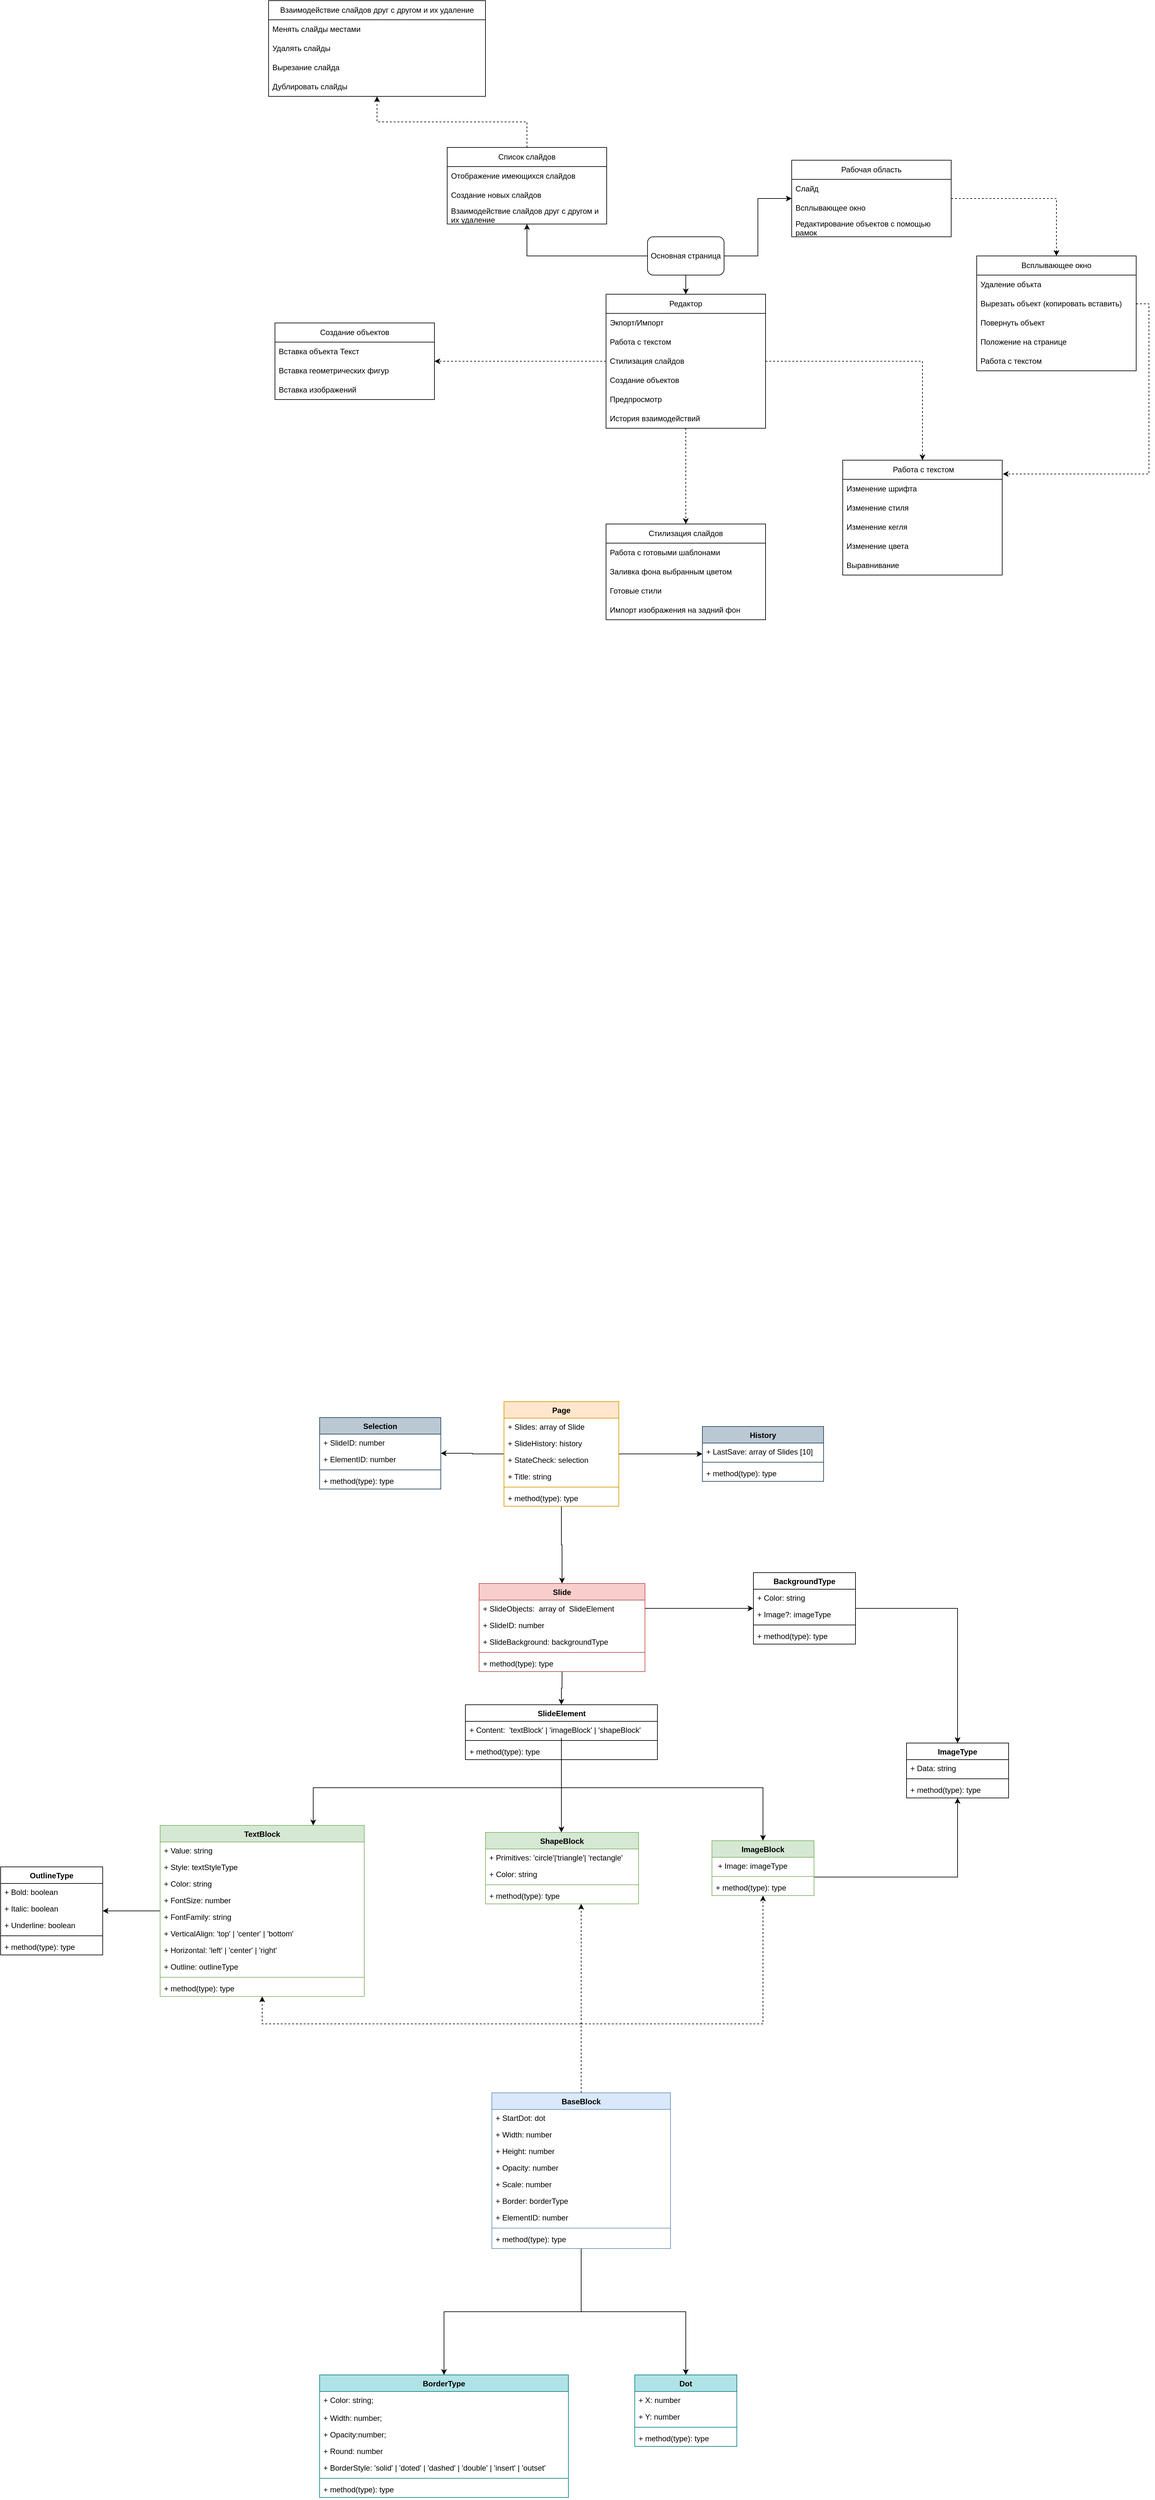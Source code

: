 <mxfile version="21.8.0" type="device">
  <diagram name="Страница — 1" id="Do_TTJjwwaPXQDiK1ryX">
    <mxGraphModel dx="2018" dy="1084" grid="1" gridSize="10" guides="1" tooltips="1" connect="1" arrows="1" fold="1" page="1" pageScale="1" pageWidth="100700" pageHeight="100700" math="0" shadow="0">
      <root>
        <mxCell id="0" />
        <mxCell id="1" parent="0" />
        <mxCell id="AZDSGtdOUqNqheQP6JP1-36" value="" style="edgeStyle=orthogonalEdgeStyle;rounded=0;orthogonalLoop=1;jettySize=auto;html=1;" parent="1" source="AZDSGtdOUqNqheQP6JP1-2" target="AZDSGtdOUqNqheQP6JP1-26" edge="1">
          <mxGeometry relative="1" as="geometry" />
        </mxCell>
        <mxCell id="AZDSGtdOUqNqheQP6JP1-38" value="" style="edgeStyle=orthogonalEdgeStyle;rounded=0;orthogonalLoop=1;jettySize=auto;html=1;" parent="1" source="AZDSGtdOUqNqheQP6JP1-2" target="AZDSGtdOUqNqheQP6JP1-32" edge="1">
          <mxGeometry relative="1" as="geometry" />
        </mxCell>
        <mxCell id="AZDSGtdOUqNqheQP6JP1-39" value="" style="edgeStyle=orthogonalEdgeStyle;rounded=0;orthogonalLoop=1;jettySize=auto;html=1;" parent="1" source="AZDSGtdOUqNqheQP6JP1-2" target="AZDSGtdOUqNqheQP6JP1-12" edge="1">
          <mxGeometry relative="1" as="geometry" />
        </mxCell>
        <mxCell id="AZDSGtdOUqNqheQP6JP1-2" value="Основная страница" style="rounded=1;whiteSpace=wrap;html=1;align=center;" parent="1" vertex="1">
          <mxGeometry x="4074" y="970" width="120" height="60" as="geometry" />
        </mxCell>
        <mxCell id="AZDSGtdOUqNqheQP6JP1-47" value="" style="edgeStyle=orthogonalEdgeStyle;rounded=0;orthogonalLoop=1;jettySize=auto;html=1;dashed=1;" parent="1" source="AZDSGtdOUqNqheQP6JP1-12" target="AZDSGtdOUqNqheQP6JP1-41" edge="1">
          <mxGeometry relative="1" as="geometry" />
        </mxCell>
        <mxCell id="AZDSGtdOUqNqheQP6JP1-54" value="" style="edgeStyle=orthogonalEdgeStyle;rounded=0;orthogonalLoop=1;jettySize=auto;html=1;dashed=1;" parent="1" source="AZDSGtdOUqNqheQP6JP1-12" target="AZDSGtdOUqNqheQP6JP1-48" edge="1">
          <mxGeometry relative="1" as="geometry" />
        </mxCell>
        <mxCell id="AZDSGtdOUqNqheQP6JP1-62" value="" style="edgeStyle=orthogonalEdgeStyle;rounded=0;orthogonalLoop=1;jettySize=auto;html=1;dashed=1;" parent="1" source="AZDSGtdOUqNqheQP6JP1-12" target="AZDSGtdOUqNqheQP6JP1-56" edge="1">
          <mxGeometry relative="1" as="geometry" />
        </mxCell>
        <mxCell id="AZDSGtdOUqNqheQP6JP1-12" value="Редактор" style="swimlane;fontStyle=0;childLayout=stackLayout;horizontal=1;startSize=30;horizontalStack=0;resizeParent=1;resizeParentMax=0;resizeLast=0;collapsible=1;marginBottom=0;whiteSpace=wrap;html=1;" parent="1" vertex="1">
          <mxGeometry x="4009" y="1060" width="250" height="210" as="geometry" />
        </mxCell>
        <mxCell id="AZDSGtdOUqNqheQP6JP1-13" value="&lt;span style=&quot;background-color: initial;&quot;&gt;Экпорт/Импорт&lt;/span&gt;" style="text;strokeColor=none;fillColor=none;align=left;verticalAlign=middle;spacingLeft=4;spacingRight=4;overflow=hidden;points=[[0,0.5],[1,0.5]];portConstraint=eastwest;rotatable=0;whiteSpace=wrap;html=1;" parent="AZDSGtdOUqNqheQP6JP1-12" vertex="1">
          <mxGeometry y="30" width="250" height="30" as="geometry" />
        </mxCell>
        <mxCell id="AZDSGtdOUqNqheQP6JP1-14" value="&lt;span style=&quot;background-color: initial;&quot;&gt;Работа с текстом&amp;nbsp;&lt;/span&gt;" style="text;strokeColor=none;fillColor=none;align=left;verticalAlign=middle;spacingLeft=4;spacingRight=4;overflow=hidden;points=[[0,0.5],[1,0.5]];portConstraint=eastwest;rotatable=0;whiteSpace=wrap;html=1;" parent="AZDSGtdOUqNqheQP6JP1-12" vertex="1">
          <mxGeometry y="60" width="250" height="30" as="geometry" />
        </mxCell>
        <mxCell id="AZDSGtdOUqNqheQP6JP1-15" value="&lt;span style=&quot;background-color: initial;&quot;&gt;Стилизация слайдов&lt;/span&gt;" style="text;strokeColor=none;fillColor=none;align=left;verticalAlign=middle;spacingLeft=4;spacingRight=4;overflow=hidden;points=[[0,0.5],[1,0.5]];portConstraint=eastwest;rotatable=0;whiteSpace=wrap;html=1;" parent="AZDSGtdOUqNqheQP6JP1-12" vertex="1">
          <mxGeometry y="90" width="250" height="30" as="geometry" />
        </mxCell>
        <mxCell id="AZDSGtdOUqNqheQP6JP1-24" value="&lt;span style=&quot;background-color: initial;&quot;&gt;Создание объектов&lt;/span&gt;" style="text;strokeColor=none;fillColor=none;align=left;verticalAlign=middle;spacingLeft=4;spacingRight=4;overflow=hidden;points=[[0,0.5],[1,0.5]];portConstraint=eastwest;rotatable=0;whiteSpace=wrap;html=1;" parent="AZDSGtdOUqNqheQP6JP1-12" vertex="1">
          <mxGeometry y="120" width="250" height="30" as="geometry" />
        </mxCell>
        <mxCell id="AZDSGtdOUqNqheQP6JP1-25" value="&lt;span style=&quot;background-color: initial;&quot;&gt;Предпросмотр&lt;/span&gt;" style="text;strokeColor=none;fillColor=none;align=left;verticalAlign=middle;spacingLeft=4;spacingRight=4;overflow=hidden;points=[[0,0.5],[1,0.5]];portConstraint=eastwest;rotatable=0;whiteSpace=wrap;html=1;" parent="AZDSGtdOUqNqheQP6JP1-12" vertex="1">
          <mxGeometry y="150" width="250" height="30" as="geometry" />
        </mxCell>
        <mxCell id="jPoZsEHEGhpzk7zv8JR7-1" value="История взаимодействий" style="text;strokeColor=none;fillColor=none;align=left;verticalAlign=middle;spacingLeft=4;spacingRight=4;overflow=hidden;points=[[0,0.5],[1,0.5]];portConstraint=eastwest;rotatable=0;whiteSpace=wrap;html=1;" parent="AZDSGtdOUqNqheQP6JP1-12" vertex="1">
          <mxGeometry y="180" width="250" height="30" as="geometry" />
        </mxCell>
        <mxCell id="AZDSGtdOUqNqheQP6JP1-79" value="" style="edgeStyle=orthogonalEdgeStyle;rounded=0;orthogonalLoop=1;jettySize=auto;html=1;dashed=1;" parent="1" source="AZDSGtdOUqNqheQP6JP1-26" target="AZDSGtdOUqNqheQP6JP1-75" edge="1">
          <mxGeometry relative="1" as="geometry" />
        </mxCell>
        <mxCell id="AZDSGtdOUqNqheQP6JP1-26" value="Рабочая область" style="swimlane;fontStyle=0;childLayout=stackLayout;horizontal=1;startSize=30;horizontalStack=0;resizeParent=1;resizeParentMax=0;resizeLast=0;collapsible=1;marginBottom=0;whiteSpace=wrap;html=1;" parent="1" vertex="1">
          <mxGeometry x="4300" y="850" width="250" height="120" as="geometry" />
        </mxCell>
        <mxCell id="AZDSGtdOUqNqheQP6JP1-27" value="&lt;span style=&quot;background-color: initial;&quot;&gt;Слайд&lt;/span&gt;" style="text;strokeColor=none;fillColor=none;align=left;verticalAlign=middle;spacingLeft=4;spacingRight=4;overflow=hidden;points=[[0,0.5],[1,0.5]];portConstraint=eastwest;rotatable=0;whiteSpace=wrap;html=1;" parent="AZDSGtdOUqNqheQP6JP1-26" vertex="1">
          <mxGeometry y="30" width="250" height="30" as="geometry" />
        </mxCell>
        <mxCell id="AZDSGtdOUqNqheQP6JP1-28" value="Всплывающее окно" style="text;strokeColor=none;fillColor=none;align=left;verticalAlign=middle;spacingLeft=4;spacingRight=4;overflow=hidden;points=[[0,0.5],[1,0.5]];portConstraint=eastwest;rotatable=0;whiteSpace=wrap;html=1;" parent="AZDSGtdOUqNqheQP6JP1-26" vertex="1">
          <mxGeometry y="60" width="250" height="30" as="geometry" />
        </mxCell>
        <mxCell id="AZDSGtdOUqNqheQP6JP1-29" value="Редактирование объектов с помощью рамок" style="text;strokeColor=none;fillColor=none;align=left;verticalAlign=middle;spacingLeft=4;spacingRight=4;overflow=hidden;points=[[0,0.5],[1,0.5]];portConstraint=eastwest;rotatable=0;whiteSpace=wrap;html=1;" parent="AZDSGtdOUqNqheQP6JP1-26" vertex="1">
          <mxGeometry y="90" width="250" height="30" as="geometry" />
        </mxCell>
        <mxCell id="AZDSGtdOUqNqheQP6JP1-73" value="" style="edgeStyle=orthogonalEdgeStyle;rounded=0;orthogonalLoop=1;jettySize=auto;html=1;dashed=1;" parent="1" source="AZDSGtdOUqNqheQP6JP1-32" target="AZDSGtdOUqNqheQP6JP1-69" edge="1">
          <mxGeometry relative="1" as="geometry" />
        </mxCell>
        <mxCell id="AZDSGtdOUqNqheQP6JP1-32" value="Список слайдов" style="swimlane;fontStyle=0;childLayout=stackLayout;horizontal=1;startSize=30;horizontalStack=0;resizeParent=1;resizeParentMax=0;resizeLast=0;collapsible=1;marginBottom=0;whiteSpace=wrap;html=1;" parent="1" vertex="1">
          <mxGeometry x="3760" y="830" width="250" height="120" as="geometry" />
        </mxCell>
        <mxCell id="AZDSGtdOUqNqheQP6JP1-33" value="Отображение имеющихся слайдов" style="text;strokeColor=none;fillColor=none;align=left;verticalAlign=middle;spacingLeft=4;spacingRight=4;overflow=hidden;points=[[0,0.5],[1,0.5]];portConstraint=eastwest;rotatable=0;whiteSpace=wrap;html=1;" parent="AZDSGtdOUqNqheQP6JP1-32" vertex="1">
          <mxGeometry y="30" width="250" height="30" as="geometry" />
        </mxCell>
        <mxCell id="AZDSGtdOUqNqheQP6JP1-34" value="Создание новых слайдов" style="text;strokeColor=none;fillColor=none;align=left;verticalAlign=middle;spacingLeft=4;spacingRight=4;overflow=hidden;points=[[0,0.5],[1,0.5]];portConstraint=eastwest;rotatable=0;whiteSpace=wrap;html=1;" parent="AZDSGtdOUqNqheQP6JP1-32" vertex="1">
          <mxGeometry y="60" width="250" height="30" as="geometry" />
        </mxCell>
        <mxCell id="AZDSGtdOUqNqheQP6JP1-35" value="Взаимодействие слайдов друг с другом и их удаление" style="text;strokeColor=none;fillColor=none;align=left;verticalAlign=middle;spacingLeft=4;spacingRight=4;overflow=hidden;points=[[0,0.5],[1,0.5]];portConstraint=eastwest;rotatable=0;whiteSpace=wrap;html=1;" parent="AZDSGtdOUqNqheQP6JP1-32" vertex="1">
          <mxGeometry y="90" width="250" height="30" as="geometry" />
        </mxCell>
        <mxCell id="AZDSGtdOUqNqheQP6JP1-41" value="&amp;nbsp;Работа с текстом" style="swimlane;fontStyle=0;childLayout=stackLayout;horizontal=1;startSize=30;horizontalStack=0;resizeParent=1;resizeParentMax=0;resizeLast=0;collapsible=1;marginBottom=0;whiteSpace=wrap;html=1;" parent="1" vertex="1">
          <mxGeometry x="4380" y="1320" width="250" height="180" as="geometry" />
        </mxCell>
        <mxCell id="AZDSGtdOUqNqheQP6JP1-42" value="&lt;span style=&quot;background-color: initial;&quot;&gt;Изменение шрифта&lt;/span&gt;" style="text;strokeColor=none;fillColor=none;align=left;verticalAlign=middle;spacingLeft=4;spacingRight=4;overflow=hidden;points=[[0,0.5],[1,0.5]];portConstraint=eastwest;rotatable=0;whiteSpace=wrap;html=1;" parent="AZDSGtdOUqNqheQP6JP1-41" vertex="1">
          <mxGeometry y="30" width="250" height="30" as="geometry" />
        </mxCell>
        <mxCell id="AZDSGtdOUqNqheQP6JP1-43" value="&lt;span style=&quot;background-color: initial;&quot;&gt;Изменение стиля&lt;/span&gt;" style="text;strokeColor=none;fillColor=none;align=left;verticalAlign=middle;spacingLeft=4;spacingRight=4;overflow=hidden;points=[[0,0.5],[1,0.5]];portConstraint=eastwest;rotatable=0;whiteSpace=wrap;html=1;" parent="AZDSGtdOUqNqheQP6JP1-41" vertex="1">
          <mxGeometry y="60" width="250" height="30" as="geometry" />
        </mxCell>
        <mxCell id="AZDSGtdOUqNqheQP6JP1-44" value="&lt;span style=&quot;background-color: initial;&quot;&gt;Изменение кегля&lt;/span&gt;" style="text;strokeColor=none;fillColor=none;align=left;verticalAlign=middle;spacingLeft=4;spacingRight=4;overflow=hidden;points=[[0,0.5],[1,0.5]];portConstraint=eastwest;rotatable=0;whiteSpace=wrap;html=1;" parent="AZDSGtdOUqNqheQP6JP1-41" vertex="1">
          <mxGeometry y="90" width="250" height="30" as="geometry" />
        </mxCell>
        <mxCell id="AZDSGtdOUqNqheQP6JP1-45" value="&lt;span style=&quot;background-color: initial;&quot;&gt;Изменение цвета&lt;br&gt;&lt;/span&gt;" style="text;strokeColor=none;fillColor=none;align=left;verticalAlign=middle;spacingLeft=4;spacingRight=4;overflow=hidden;points=[[0,0.5],[1,0.5]];portConstraint=eastwest;rotatable=0;whiteSpace=wrap;html=1;" parent="AZDSGtdOUqNqheQP6JP1-41" vertex="1">
          <mxGeometry y="120" width="250" height="30" as="geometry" />
        </mxCell>
        <mxCell id="AZDSGtdOUqNqheQP6JP1-46" value="&lt;span style=&quot;background-color: initial;&quot;&gt;Выравнивание&lt;/span&gt;" style="text;strokeColor=none;fillColor=none;align=left;verticalAlign=middle;spacingLeft=4;spacingRight=4;overflow=hidden;points=[[0,0.5],[1,0.5]];portConstraint=eastwest;rotatable=0;whiteSpace=wrap;html=1;" parent="AZDSGtdOUqNqheQP6JP1-41" vertex="1">
          <mxGeometry y="150" width="250" height="30" as="geometry" />
        </mxCell>
        <mxCell id="AZDSGtdOUqNqheQP6JP1-48" value="Стилизация слайдов" style="swimlane;fontStyle=0;childLayout=stackLayout;horizontal=1;startSize=30;horizontalStack=0;resizeParent=1;resizeParentMax=0;resizeLast=0;collapsible=1;marginBottom=0;whiteSpace=wrap;html=1;" parent="1" vertex="1">
          <mxGeometry x="4009" y="1420" width="250" height="150" as="geometry" />
        </mxCell>
        <mxCell id="AZDSGtdOUqNqheQP6JP1-49" value="Работа с готовыми шаблонами" style="text;strokeColor=none;fillColor=none;align=left;verticalAlign=middle;spacingLeft=4;spacingRight=4;overflow=hidden;points=[[0,0.5],[1,0.5]];portConstraint=eastwest;rotatable=0;whiteSpace=wrap;html=1;" parent="AZDSGtdOUqNqheQP6JP1-48" vertex="1">
          <mxGeometry y="30" width="250" height="30" as="geometry" />
        </mxCell>
        <mxCell id="AZDSGtdOUqNqheQP6JP1-50" value="Заливка фона выбранным цветом" style="text;strokeColor=none;fillColor=none;align=left;verticalAlign=middle;spacingLeft=4;spacingRight=4;overflow=hidden;points=[[0,0.5],[1,0.5]];portConstraint=eastwest;rotatable=0;whiteSpace=wrap;html=1;" parent="AZDSGtdOUqNqheQP6JP1-48" vertex="1">
          <mxGeometry y="60" width="250" height="30" as="geometry" />
        </mxCell>
        <mxCell id="AZDSGtdOUqNqheQP6JP1-51" value="Готовые стили" style="text;strokeColor=none;fillColor=none;align=left;verticalAlign=middle;spacingLeft=4;spacingRight=4;overflow=hidden;points=[[0,0.5],[1,0.5]];portConstraint=eastwest;rotatable=0;whiteSpace=wrap;html=1;" parent="AZDSGtdOUqNqheQP6JP1-48" vertex="1">
          <mxGeometry y="90" width="250" height="30" as="geometry" />
        </mxCell>
        <mxCell id="AZDSGtdOUqNqheQP6JP1-53" value="Импорт изображения на задний фон" style="text;strokeColor=none;fillColor=none;align=left;verticalAlign=middle;spacingLeft=4;spacingRight=4;overflow=hidden;points=[[0,0.5],[1,0.5]];portConstraint=eastwest;rotatable=0;whiteSpace=wrap;html=1;" parent="AZDSGtdOUqNqheQP6JP1-48" vertex="1">
          <mxGeometry y="120" width="250" height="30" as="geometry" />
        </mxCell>
        <mxCell id="AZDSGtdOUqNqheQP6JP1-56" value="Создание объектов" style="swimlane;fontStyle=0;childLayout=stackLayout;horizontal=1;startSize=30;horizontalStack=0;resizeParent=1;resizeParentMax=0;resizeLast=0;collapsible=1;marginBottom=0;whiteSpace=wrap;html=1;" parent="1" vertex="1">
          <mxGeometry x="3490" y="1105" width="250" height="120" as="geometry" />
        </mxCell>
        <mxCell id="AZDSGtdOUqNqheQP6JP1-57" value="Вставка объекта Текст" style="text;strokeColor=none;fillColor=none;align=left;verticalAlign=middle;spacingLeft=4;spacingRight=4;overflow=hidden;points=[[0,0.5],[1,0.5]];portConstraint=eastwest;rotatable=0;whiteSpace=wrap;html=1;" parent="AZDSGtdOUqNqheQP6JP1-56" vertex="1">
          <mxGeometry y="30" width="250" height="30" as="geometry" />
        </mxCell>
        <mxCell id="AZDSGtdOUqNqheQP6JP1-58" value="&lt;span style=&quot;background-color: initial;&quot;&gt;Вставка геометрических фигур&lt;/span&gt;" style="text;strokeColor=none;fillColor=none;align=left;verticalAlign=middle;spacingLeft=4;spacingRight=4;overflow=hidden;points=[[0,0.5],[1,0.5]];portConstraint=eastwest;rotatable=0;whiteSpace=wrap;html=1;" parent="AZDSGtdOUqNqheQP6JP1-56" vertex="1">
          <mxGeometry y="60" width="250" height="30" as="geometry" />
        </mxCell>
        <mxCell id="AZDSGtdOUqNqheQP6JP1-60" value="&lt;span style=&quot;background-color: initial;&quot;&gt;Вставка изображений&lt;/span&gt;" style="text;strokeColor=none;fillColor=none;align=left;verticalAlign=middle;spacingLeft=4;spacingRight=4;overflow=hidden;points=[[0,0.5],[1,0.5]];portConstraint=eastwest;rotatable=0;whiteSpace=wrap;html=1;" parent="AZDSGtdOUqNqheQP6JP1-56" vertex="1">
          <mxGeometry y="90" width="250" height="30" as="geometry" />
        </mxCell>
        <mxCell id="AZDSGtdOUqNqheQP6JP1-69" value="Взаимодействие слайдов друг с другом и их удаление" style="swimlane;fontStyle=0;childLayout=stackLayout;horizontal=1;startSize=30;horizontalStack=0;resizeParent=1;resizeParentMax=0;resizeLast=0;collapsible=1;marginBottom=0;whiteSpace=wrap;html=1;" parent="1" vertex="1">
          <mxGeometry x="3480" y="600" width="340" height="150" as="geometry" />
        </mxCell>
        <mxCell id="AZDSGtdOUqNqheQP6JP1-70" value="Менять слайды местами" style="text;strokeColor=none;fillColor=none;align=left;verticalAlign=middle;spacingLeft=4;spacingRight=4;overflow=hidden;points=[[0,0.5],[1,0.5]];portConstraint=eastwest;rotatable=0;whiteSpace=wrap;html=1;" parent="AZDSGtdOUqNqheQP6JP1-69" vertex="1">
          <mxGeometry y="30" width="340" height="30" as="geometry" />
        </mxCell>
        <mxCell id="AZDSGtdOUqNqheQP6JP1-71" value="Удалять слайды" style="text;strokeColor=none;fillColor=none;align=left;verticalAlign=middle;spacingLeft=4;spacingRight=4;overflow=hidden;points=[[0,0.5],[1,0.5]];portConstraint=eastwest;rotatable=0;whiteSpace=wrap;html=1;" parent="AZDSGtdOUqNqheQP6JP1-69" vertex="1">
          <mxGeometry y="60" width="340" height="30" as="geometry" />
        </mxCell>
        <mxCell id="AZDSGtdOUqNqheQP6JP1-74" value="Вырезание слайда" style="text;strokeColor=none;fillColor=none;align=left;verticalAlign=middle;spacingLeft=4;spacingRight=4;overflow=hidden;points=[[0,0.5],[1,0.5]];portConstraint=eastwest;rotatable=0;whiteSpace=wrap;html=1;" parent="AZDSGtdOUqNqheQP6JP1-69" vertex="1">
          <mxGeometry y="90" width="340" height="30" as="geometry" />
        </mxCell>
        <mxCell id="AZDSGtdOUqNqheQP6JP1-72" value="Дублировать слайды" style="text;strokeColor=none;fillColor=none;align=left;verticalAlign=middle;spacingLeft=4;spacingRight=4;overflow=hidden;points=[[0,0.5],[1,0.5]];portConstraint=eastwest;rotatable=0;whiteSpace=wrap;html=1;" parent="AZDSGtdOUqNqheQP6JP1-69" vertex="1">
          <mxGeometry y="120" width="340" height="30" as="geometry" />
        </mxCell>
        <mxCell id="AZDSGtdOUqNqheQP6JP1-81" style="edgeStyle=orthogonalEdgeStyle;rounded=0;orthogonalLoop=1;jettySize=auto;html=1;entryX=1.004;entryY=0.12;entryDx=0;entryDy=0;entryPerimeter=0;dashed=1;exitX=1;exitY=0.5;exitDx=0;exitDy=0;" parent="1" source="AZDSGtdOUqNqheQP6JP1-77" target="AZDSGtdOUqNqheQP6JP1-41" edge="1">
          <mxGeometry relative="1" as="geometry" />
        </mxCell>
        <mxCell id="AZDSGtdOUqNqheQP6JP1-75" value="Всплывающее окно" style="swimlane;fontStyle=0;childLayout=stackLayout;horizontal=1;startSize=30;horizontalStack=0;resizeParent=1;resizeParentMax=0;resizeLast=0;collapsible=1;marginBottom=0;whiteSpace=wrap;html=1;" parent="1" vertex="1">
          <mxGeometry x="4590" y="1000" width="250" height="180" as="geometry" />
        </mxCell>
        <mxCell id="AZDSGtdOUqNqheQP6JP1-76" value="&lt;span style=&quot;background-color: initial;&quot;&gt;Удаление объкта&lt;/span&gt;" style="text;strokeColor=none;fillColor=none;align=left;verticalAlign=middle;spacingLeft=4;spacingRight=4;overflow=hidden;points=[[0,0.5],[1,0.5]];portConstraint=eastwest;rotatable=0;whiteSpace=wrap;html=1;" parent="AZDSGtdOUqNqheQP6JP1-75" vertex="1">
          <mxGeometry y="30" width="250" height="30" as="geometry" />
        </mxCell>
        <mxCell id="AZDSGtdOUqNqheQP6JP1-77" value="Вырезать объект (копировать вставить)" style="text;strokeColor=none;fillColor=none;align=left;verticalAlign=middle;spacingLeft=4;spacingRight=4;overflow=hidden;points=[[0,0.5],[1,0.5]];portConstraint=eastwest;rotatable=0;whiteSpace=wrap;html=1;" parent="AZDSGtdOUqNqheQP6JP1-75" vertex="1">
          <mxGeometry y="60" width="250" height="30" as="geometry" />
        </mxCell>
        <mxCell id="AZDSGtdOUqNqheQP6JP1-78" value="Повернуть объект" style="text;strokeColor=none;fillColor=none;align=left;verticalAlign=middle;spacingLeft=4;spacingRight=4;overflow=hidden;points=[[0,0.5],[1,0.5]];portConstraint=eastwest;rotatable=0;whiteSpace=wrap;html=1;" parent="AZDSGtdOUqNqheQP6JP1-75" vertex="1">
          <mxGeometry y="90" width="250" height="30" as="geometry" />
        </mxCell>
        <mxCell id="AZDSGtdOUqNqheQP6JP1-80" value="Положение на странице" style="text;strokeColor=none;fillColor=none;align=left;verticalAlign=middle;spacingLeft=4;spacingRight=4;overflow=hidden;points=[[0,0.5],[1,0.5]];portConstraint=eastwest;rotatable=0;whiteSpace=wrap;html=1;" parent="AZDSGtdOUqNqheQP6JP1-75" vertex="1">
          <mxGeometry y="120" width="250" height="30" as="geometry" />
        </mxCell>
        <mxCell id="AZDSGtdOUqNqheQP6JP1-82" value="Работа с текстом" style="text;strokeColor=none;fillColor=none;align=left;verticalAlign=middle;spacingLeft=4;spacingRight=4;overflow=hidden;points=[[0,0.5],[1,0.5]];portConstraint=eastwest;rotatable=0;whiteSpace=wrap;html=1;" parent="AZDSGtdOUqNqheQP6JP1-75" vertex="1">
          <mxGeometry y="150" width="250" height="30" as="geometry" />
        </mxCell>
        <mxCell id="p_lr87IQh5hww_RhbWBU-73" style="edgeStyle=orthogonalEdgeStyle;rounded=0;orthogonalLoop=1;jettySize=auto;html=1;entryX=0.5;entryY=0;entryDx=0;entryDy=0;" edge="1" parent="1" source="jPoZsEHEGhpzk7zv8JR7-12" target="p_lr87IQh5hww_RhbWBU-59">
          <mxGeometry relative="1" as="geometry" />
        </mxCell>
        <mxCell id="jPoZsEHEGhpzk7zv8JR7-12" value="Slide" style="swimlane;fontStyle=1;align=center;verticalAlign=top;childLayout=stackLayout;horizontal=1;startSize=26;horizontalStack=0;resizeParent=1;resizeParentMax=0;resizeLast=0;collapsible=1;marginBottom=0;whiteSpace=wrap;html=1;fillColor=#f8cecc;strokeColor=#b85450;" parent="1" vertex="1">
          <mxGeometry x="3810" y="3080" width="260" height="138" as="geometry" />
        </mxCell>
        <mxCell id="jPoZsEHEGhpzk7zv8JR7-13" value="+ SlideObjects:&amp;nbsp; array of&amp;nbsp; SlideElement" style="text;strokeColor=none;fillColor=none;align=left;verticalAlign=top;spacingLeft=4;spacingRight=4;overflow=hidden;rotatable=0;points=[[0,0.5],[1,0.5]];portConstraint=eastwest;whiteSpace=wrap;html=1;" parent="jPoZsEHEGhpzk7zv8JR7-12" vertex="1">
          <mxGeometry y="26" width="260" height="26" as="geometry" />
        </mxCell>
        <mxCell id="bLcPy3MjJo73w1BAggOK-262" value="+ SlideID: number" style="text;strokeColor=none;fillColor=none;align=left;verticalAlign=top;spacingLeft=4;spacingRight=4;overflow=hidden;rotatable=0;points=[[0,0.5],[1,0.5]];portConstraint=eastwest;whiteSpace=wrap;html=1;" parent="jPoZsEHEGhpzk7zv8JR7-12" vertex="1">
          <mxGeometry y="52" width="260" height="26" as="geometry" />
        </mxCell>
        <mxCell id="p_lr87IQh5hww_RhbWBU-1" value="+ SlideBackground: backgroundType" style="text;strokeColor=none;fillColor=none;align=left;verticalAlign=top;spacingLeft=4;spacingRight=4;overflow=hidden;rotatable=0;points=[[0,0.5],[1,0.5]];portConstraint=eastwest;whiteSpace=wrap;html=1;" vertex="1" parent="jPoZsEHEGhpzk7zv8JR7-12">
          <mxGeometry y="78" width="260" height="26" as="geometry" />
        </mxCell>
        <mxCell id="jPoZsEHEGhpzk7zv8JR7-14" value="" style="line;strokeWidth=1;fillColor=none;align=left;verticalAlign=middle;spacingTop=-1;spacingLeft=3;spacingRight=3;rotatable=0;labelPosition=right;points=[];portConstraint=eastwest;strokeColor=inherit;" parent="jPoZsEHEGhpzk7zv8JR7-12" vertex="1">
          <mxGeometry y="104" width="260" height="8" as="geometry" />
        </mxCell>
        <mxCell id="jPoZsEHEGhpzk7zv8JR7-15" value="+ method(type): type" style="text;strokeColor=none;fillColor=none;align=left;verticalAlign=top;spacingLeft=4;spacingRight=4;overflow=hidden;rotatable=0;points=[[0,0.5],[1,0.5]];portConstraint=eastwest;whiteSpace=wrap;html=1;" parent="jPoZsEHEGhpzk7zv8JR7-12" vertex="1">
          <mxGeometry y="112" width="260" height="26" as="geometry" />
        </mxCell>
        <mxCell id="p_lr87IQh5hww_RhbWBU-10" style="edgeStyle=orthogonalEdgeStyle;rounded=0;orthogonalLoop=1;jettySize=auto;html=1;" edge="1" parent="1" source="jPoZsEHEGhpzk7zv8JR7-17" target="bLcPy3MjJo73w1BAggOK-218">
          <mxGeometry relative="1" as="geometry" />
        </mxCell>
        <mxCell id="p_lr87IQh5hww_RhbWBU-24" style="edgeStyle=orthogonalEdgeStyle;rounded=0;orthogonalLoop=1;jettySize=auto;html=1;" edge="1" parent="1" source="jPoZsEHEGhpzk7zv8JR7-17" target="bLcPy3MjJo73w1BAggOK-60">
          <mxGeometry relative="1" as="geometry" />
        </mxCell>
        <mxCell id="p_lr87IQh5hww_RhbWBU-69" style="edgeStyle=orthogonalEdgeStyle;rounded=0;orthogonalLoop=1;jettySize=auto;html=1;dashed=1;" edge="1" parent="1" source="jPoZsEHEGhpzk7zv8JR7-17" target="bLcPy3MjJo73w1BAggOK-159">
          <mxGeometry relative="1" as="geometry">
            <Array as="points">
              <mxPoint x="3970" y="3770" />
              <mxPoint x="3470" y="3770" />
            </Array>
          </mxGeometry>
        </mxCell>
        <mxCell id="p_lr87IQh5hww_RhbWBU-71" style="edgeStyle=orthogonalEdgeStyle;rounded=0;orthogonalLoop=1;jettySize=auto;html=1;dashed=1;" edge="1" parent="1" source="jPoZsEHEGhpzk7zv8JR7-17" target="bLcPy3MjJo73w1BAggOK-39">
          <mxGeometry relative="1" as="geometry">
            <Array as="points">
              <mxPoint x="3970" y="3660" />
              <mxPoint x="3970" y="3660" />
            </Array>
          </mxGeometry>
        </mxCell>
        <mxCell id="p_lr87IQh5hww_RhbWBU-72" style="edgeStyle=orthogonalEdgeStyle;rounded=0;orthogonalLoop=1;jettySize=auto;html=1;dashed=1;" edge="1" parent="1" source="jPoZsEHEGhpzk7zv8JR7-17" target="bLcPy3MjJo73w1BAggOK-90">
          <mxGeometry relative="1" as="geometry">
            <Array as="points">
              <mxPoint x="3970" y="3770" />
              <mxPoint x="4255" y="3770" />
            </Array>
          </mxGeometry>
        </mxCell>
        <mxCell id="jPoZsEHEGhpzk7zv8JR7-17" value="BaseBlock" style="swimlane;fontStyle=1;align=center;verticalAlign=top;childLayout=stackLayout;horizontal=1;startSize=26;horizontalStack=0;resizeParent=1;resizeParentMax=0;resizeLast=0;collapsible=1;marginBottom=0;whiteSpace=wrap;html=1;fillColor=#dae8fc;strokeColor=#6c8ebf;" parent="1" vertex="1">
          <mxGeometry x="3830" y="3878" width="280" height="244" as="geometry" />
        </mxCell>
        <mxCell id="bLcPy3MjJo73w1BAggOK-189" value="+ StartDot: dot" style="text;strokeColor=none;fillColor=none;align=left;verticalAlign=top;spacingLeft=4;spacingRight=4;overflow=hidden;rotatable=0;points=[[0,0.5],[1,0.5]];portConstraint=eastwest;whiteSpace=wrap;html=1;" parent="jPoZsEHEGhpzk7zv8JR7-17" vertex="1">
          <mxGeometry y="26" width="280" height="26" as="geometry" />
        </mxCell>
        <mxCell id="bLcPy3MjJo73w1BAggOK-248" value="+ Width: number" style="text;strokeColor=none;fillColor=none;align=left;verticalAlign=top;spacingLeft=4;spacingRight=4;overflow=hidden;rotatable=0;points=[[0,0.5],[1,0.5]];portConstraint=eastwest;whiteSpace=wrap;html=1;" parent="jPoZsEHEGhpzk7zv8JR7-17" vertex="1">
          <mxGeometry y="52" width="280" height="26" as="geometry" />
        </mxCell>
        <mxCell id="bLcPy3MjJo73w1BAggOK-252" value="+ Height: number" style="text;strokeColor=none;fillColor=none;align=left;verticalAlign=top;spacingLeft=4;spacingRight=4;overflow=hidden;rotatable=0;points=[[0,0.5],[1,0.5]];portConstraint=eastwest;whiteSpace=wrap;html=1;" parent="jPoZsEHEGhpzk7zv8JR7-17" vertex="1">
          <mxGeometry y="78" width="280" height="26" as="geometry" />
        </mxCell>
        <mxCell id="bLcPy3MjJo73w1BAggOK-50" value="+ Opacity: number" style="text;strokeColor=none;fillColor=none;align=left;verticalAlign=top;spacingLeft=4;spacingRight=4;overflow=hidden;rotatable=0;points=[[0,0.5],[1,0.5]];portConstraint=eastwest;whiteSpace=wrap;html=1;" parent="jPoZsEHEGhpzk7zv8JR7-17" vertex="1">
          <mxGeometry y="104" width="280" height="26" as="geometry" />
        </mxCell>
        <mxCell id="bLcPy3MjJo73w1BAggOK-253" value="+ Scale: number" style="text;strokeColor=none;fillColor=none;align=left;verticalAlign=top;spacingLeft=4;spacingRight=4;overflow=hidden;rotatable=0;points=[[0,0.5],[1,0.5]];portConstraint=eastwest;whiteSpace=wrap;html=1;" parent="jPoZsEHEGhpzk7zv8JR7-17" vertex="1">
          <mxGeometry y="130" width="280" height="26" as="geometry" />
        </mxCell>
        <mxCell id="Wlglcu_8beW1GVvboxnB-9" value="+ Border: borderType" style="text;strokeColor=none;fillColor=none;align=left;verticalAlign=top;spacingLeft=4;spacingRight=4;overflow=hidden;rotatable=0;points=[[0,0.5],[1,0.5]];portConstraint=eastwest;whiteSpace=wrap;html=1;" parent="jPoZsEHEGhpzk7zv8JR7-17" vertex="1">
          <mxGeometry y="156" width="280" height="26" as="geometry" />
        </mxCell>
        <mxCell id="bLcPy3MjJo73w1BAggOK-264" value="+ ElementID: number" style="text;strokeColor=none;fillColor=none;align=left;verticalAlign=top;spacingLeft=4;spacingRight=4;overflow=hidden;rotatable=0;points=[[0,0.5],[1,0.5]];portConstraint=eastwest;whiteSpace=wrap;html=1;" parent="jPoZsEHEGhpzk7zv8JR7-17" vertex="1">
          <mxGeometry y="182" width="280" height="26" as="geometry" />
        </mxCell>
        <mxCell id="jPoZsEHEGhpzk7zv8JR7-19" value="" style="line;strokeWidth=1;fillColor=none;align=left;verticalAlign=middle;spacingTop=-1;spacingLeft=3;spacingRight=3;rotatable=0;labelPosition=right;points=[];portConstraint=eastwest;strokeColor=inherit;" parent="jPoZsEHEGhpzk7zv8JR7-17" vertex="1">
          <mxGeometry y="208" width="280" height="8" as="geometry" />
        </mxCell>
        <mxCell id="bLcPy3MjJo73w1BAggOK-246" value="+ method(type): type" style="text;strokeColor=none;fillColor=none;align=left;verticalAlign=top;spacingLeft=4;spacingRight=4;overflow=hidden;rotatable=0;points=[[0,0.5],[1,0.5]];portConstraint=eastwest;whiteSpace=wrap;html=1;" parent="jPoZsEHEGhpzk7zv8JR7-17" vertex="1">
          <mxGeometry y="216" width="280" height="28" as="geometry" />
        </mxCell>
        <mxCell id="bLcPy3MjJo73w1BAggOK-171" style="edgeStyle=orthogonalEdgeStyle;rounded=0;orthogonalLoop=1;jettySize=auto;html=1;" parent="1" source="bLcPy3MjJo73w1BAggOK-1" target="jPoZsEHEGhpzk7zv8JR7-12" edge="1">
          <mxGeometry relative="1" as="geometry" />
        </mxCell>
        <mxCell id="Wlglcu_8beW1GVvboxnB-27" style="edgeStyle=orthogonalEdgeStyle;rounded=0;orthogonalLoop=1;jettySize=auto;html=1;" parent="1" source="bLcPy3MjJo73w1BAggOK-1" target="bLcPy3MjJo73w1BAggOK-258" edge="1">
          <mxGeometry relative="1" as="geometry" />
        </mxCell>
        <mxCell id="Wlglcu_8beW1GVvboxnB-28" style="edgeStyle=orthogonalEdgeStyle;rounded=0;orthogonalLoop=1;jettySize=auto;html=1;" parent="1" source="bLcPy3MjJo73w1BAggOK-1" target="bLcPy3MjJo73w1BAggOK-154" edge="1">
          <mxGeometry relative="1" as="geometry" />
        </mxCell>
        <mxCell id="bLcPy3MjJo73w1BAggOK-1" value="Page" style="swimlane;fontStyle=1;align=center;verticalAlign=top;childLayout=stackLayout;horizontal=1;startSize=26;horizontalStack=0;resizeParent=1;resizeParentMax=0;resizeLast=0;collapsible=1;marginBottom=0;whiteSpace=wrap;html=1;fillColor=#ffe6cc;strokeColor=#d79b00;" parent="1" vertex="1">
          <mxGeometry x="3849" y="2795" width="180" height="164" as="geometry" />
        </mxCell>
        <mxCell id="bLcPy3MjJo73w1BAggOK-6" value="+ Slides: array of Slide" style="text;strokeColor=none;fillColor=none;align=left;verticalAlign=top;spacingLeft=4;spacingRight=4;overflow=hidden;rotatable=0;points=[[0,0.5],[1,0.5]];portConstraint=eastwest;whiteSpace=wrap;html=1;" parent="bLcPy3MjJo73w1BAggOK-1" vertex="1">
          <mxGeometry y="26" width="180" height="26" as="geometry" />
        </mxCell>
        <mxCell id="bLcPy3MjJo73w1BAggOK-158" value="+ SlideHistory: history" style="text;strokeColor=none;fillColor=none;align=left;verticalAlign=top;spacingLeft=4;spacingRight=4;overflow=hidden;rotatable=0;points=[[0,0.5],[1,0.5]];portConstraint=eastwest;whiteSpace=wrap;html=1;" parent="bLcPy3MjJo73w1BAggOK-1" vertex="1">
          <mxGeometry y="52" width="180" height="26" as="geometry" />
        </mxCell>
        <mxCell id="bLcPy3MjJo73w1BAggOK-280" value="+ StateCheck: selection&lt;br&gt;" style="text;strokeColor=none;fillColor=none;align=left;verticalAlign=top;spacingLeft=4;spacingRight=4;overflow=hidden;rotatable=0;points=[[0,0.5],[1,0.5]];portConstraint=eastwest;whiteSpace=wrap;html=1;" parent="bLcPy3MjJo73w1BAggOK-1" vertex="1">
          <mxGeometry y="78" width="180" height="26" as="geometry" />
        </mxCell>
        <mxCell id="Wlglcu_8beW1GVvboxnB-21" value="+ Title: string" style="text;strokeColor=none;fillColor=none;align=left;verticalAlign=top;spacingLeft=4;spacingRight=4;overflow=hidden;rotatable=0;points=[[0,0.5],[1,0.5]];portConstraint=eastwest;whiteSpace=wrap;html=1;" parent="bLcPy3MjJo73w1BAggOK-1" vertex="1">
          <mxGeometry y="104" width="180" height="26" as="geometry" />
        </mxCell>
        <mxCell id="bLcPy3MjJo73w1BAggOK-3" value="" style="line;strokeWidth=1;fillColor=none;align=left;verticalAlign=middle;spacingTop=-1;spacingLeft=3;spacingRight=3;rotatable=0;labelPosition=right;points=[];portConstraint=eastwest;strokeColor=inherit;" parent="bLcPy3MjJo73w1BAggOK-1" vertex="1">
          <mxGeometry y="130" width="180" height="8" as="geometry" />
        </mxCell>
        <mxCell id="bLcPy3MjJo73w1BAggOK-4" value="+ method(type): type" style="text;strokeColor=none;fillColor=none;align=left;verticalAlign=top;spacingLeft=4;spacingRight=4;overflow=hidden;rotatable=0;points=[[0,0.5],[1,0.5]];portConstraint=eastwest;whiteSpace=wrap;html=1;" parent="bLcPy3MjJo73w1BAggOK-1" vertex="1">
          <mxGeometry y="138" width="180" height="26" as="geometry" />
        </mxCell>
        <mxCell id="bLcPy3MjJo73w1BAggOK-39" value="ShapeBlock" style="swimlane;fontStyle=1;align=center;verticalAlign=top;childLayout=stackLayout;horizontal=1;startSize=26;horizontalStack=0;resizeParent=1;resizeParentMax=0;resizeLast=0;collapsible=1;marginBottom=0;whiteSpace=wrap;html=1;fillColor=#d5e8d4;strokeColor=#82b366;" parent="1" vertex="1">
          <mxGeometry x="3820" y="3470" width="240" height="112" as="geometry" />
        </mxCell>
        <mxCell id="bLcPy3MjJo73w1BAggOK-40" value="+ Primitives: &#39;circle&#39;|&#39;triangle&#39;| &#39;rectangle&#39;" style="text;strokeColor=none;fillColor=none;align=left;verticalAlign=top;spacingLeft=4;spacingRight=4;overflow=hidden;rotatable=0;points=[[0,0.5],[1,0.5]];portConstraint=eastwest;whiteSpace=wrap;html=1;" parent="bLcPy3MjJo73w1BAggOK-39" vertex="1">
          <mxGeometry y="26" width="240" height="26" as="geometry" />
        </mxCell>
        <mxCell id="p_lr87IQh5hww_RhbWBU-6" value="+ Color: string" style="text;strokeColor=none;fillColor=none;align=left;verticalAlign=top;spacingLeft=4;spacingRight=4;overflow=hidden;rotatable=0;points=[[0,0.5],[1,0.5]];portConstraint=eastwest;whiteSpace=wrap;html=1;" vertex="1" parent="bLcPy3MjJo73w1BAggOK-39">
          <mxGeometry y="52" width="240" height="26" as="geometry" />
        </mxCell>
        <mxCell id="bLcPy3MjJo73w1BAggOK-41" value="" style="line;strokeWidth=1;fillColor=none;align=left;verticalAlign=middle;spacingTop=-1;spacingLeft=3;spacingRight=3;rotatable=0;labelPosition=right;points=[];portConstraint=eastwest;strokeColor=inherit;" parent="bLcPy3MjJo73w1BAggOK-39" vertex="1">
          <mxGeometry y="78" width="240" height="8" as="geometry" />
        </mxCell>
        <mxCell id="bLcPy3MjJo73w1BAggOK-42" value="+ method(type): type" style="text;strokeColor=none;fillColor=none;align=left;verticalAlign=top;spacingLeft=4;spacingRight=4;overflow=hidden;rotatable=0;points=[[0,0.5],[1,0.5]];portConstraint=eastwest;whiteSpace=wrap;html=1;" parent="bLcPy3MjJo73w1BAggOK-39" vertex="1">
          <mxGeometry y="86" width="240" height="26" as="geometry" />
        </mxCell>
        <mxCell id="bLcPy3MjJo73w1BAggOK-60" value="BorderType" style="swimlane;fontStyle=1;align=center;verticalAlign=top;childLayout=stackLayout;horizontal=1;startSize=26;horizontalStack=0;resizeParent=1;resizeParentMax=0;resizeLast=0;collapsible=1;marginBottom=0;whiteSpace=wrap;html=1;fillColor=#b0e3e6;strokeColor=#0e8088;" parent="1" vertex="1">
          <mxGeometry x="3560" y="4320" width="390" height="192" as="geometry" />
        </mxCell>
        <mxCell id="bLcPy3MjJo73w1BAggOK-68" value="+ Color: string;" style="text;strokeColor=none;fillColor=none;align=left;verticalAlign=top;spacingLeft=4;spacingRight=4;overflow=hidden;rotatable=0;points=[[0,0.5],[1,0.5]];portConstraint=eastwest;whiteSpace=wrap;html=1;" parent="bLcPy3MjJo73w1BAggOK-60" vertex="1">
          <mxGeometry y="26" width="390" height="28" as="geometry" />
        </mxCell>
        <mxCell id="bLcPy3MjJo73w1BAggOK-67" value="+ Width: number;" style="text;strokeColor=none;fillColor=none;align=left;verticalAlign=top;spacingLeft=4;spacingRight=4;overflow=hidden;rotatable=0;points=[[0,0.5],[1,0.5]];portConstraint=eastwest;whiteSpace=wrap;html=1;" parent="bLcPy3MjJo73w1BAggOK-60" vertex="1">
          <mxGeometry y="54" width="390" height="26" as="geometry" />
        </mxCell>
        <mxCell id="bLcPy3MjJo73w1BAggOK-66" value="+ Opaсity:number;" style="text;strokeColor=none;fillColor=none;align=left;verticalAlign=top;spacingLeft=4;spacingRight=4;overflow=hidden;rotatable=0;points=[[0,0.5],[1,0.5]];portConstraint=eastwest;whiteSpace=wrap;html=1;" parent="bLcPy3MjJo73w1BAggOK-60" vertex="1">
          <mxGeometry y="80" width="390" height="26" as="geometry" />
        </mxCell>
        <mxCell id="bLcPy3MjJo73w1BAggOK-65" value="+ Round: number" style="text;strokeColor=none;fillColor=none;align=left;verticalAlign=top;spacingLeft=4;spacingRight=4;overflow=hidden;rotatable=0;points=[[0,0.5],[1,0.5]];portConstraint=eastwest;whiteSpace=wrap;html=1;" parent="bLcPy3MjJo73w1BAggOK-60" vertex="1">
          <mxGeometry y="106" width="390" height="26" as="geometry" />
        </mxCell>
        <mxCell id="bLcPy3MjJo73w1BAggOK-64" value="+ BorderStyle: &#39;solid&#39; | &#39;doted&#39; | &#39;dashed&#39; | &#39;double&#39; | &#39;insert&#39; | &#39;outset&#39;" style="text;strokeColor=none;fillColor=none;align=left;verticalAlign=top;spacingLeft=4;spacingRight=4;overflow=hidden;rotatable=0;points=[[0,0.5],[1,0.5]];portConstraint=eastwest;whiteSpace=wrap;html=1;" parent="bLcPy3MjJo73w1BAggOK-60" vertex="1">
          <mxGeometry y="132" width="390" height="26" as="geometry" />
        </mxCell>
        <mxCell id="bLcPy3MjJo73w1BAggOK-62" value="" style="line;strokeWidth=1;fillColor=none;align=left;verticalAlign=middle;spacingTop=-1;spacingLeft=3;spacingRight=3;rotatable=0;labelPosition=right;points=[];portConstraint=eastwest;strokeColor=inherit;" parent="bLcPy3MjJo73w1BAggOK-60" vertex="1">
          <mxGeometry y="158" width="390" height="8" as="geometry" />
        </mxCell>
        <mxCell id="bLcPy3MjJo73w1BAggOK-63" value="+ method(type): type" style="text;strokeColor=none;fillColor=none;align=left;verticalAlign=top;spacingLeft=4;spacingRight=4;overflow=hidden;rotatable=0;points=[[0,0.5],[1,0.5]];portConstraint=eastwest;whiteSpace=wrap;html=1;" parent="bLcPy3MjJo73w1BAggOK-60" vertex="1">
          <mxGeometry y="166" width="390" height="26" as="geometry" />
        </mxCell>
        <mxCell id="p_lr87IQh5hww_RhbWBU-50" style="edgeStyle=orthogonalEdgeStyle;rounded=0;orthogonalLoop=1;jettySize=auto;html=1;" edge="1" parent="1" source="bLcPy3MjJo73w1BAggOK-90" target="p_lr87IQh5hww_RhbWBU-20">
          <mxGeometry relative="1" as="geometry">
            <Array as="points">
              <mxPoint x="4560" y="3540" />
            </Array>
          </mxGeometry>
        </mxCell>
        <mxCell id="bLcPy3MjJo73w1BAggOK-90" value="ImageBlock" style="swimlane;fontStyle=1;align=center;verticalAlign=top;childLayout=stackLayout;horizontal=1;startSize=26;horizontalStack=0;resizeParent=1;resizeParentMax=0;resizeLast=0;collapsible=1;marginBottom=0;whiteSpace=wrap;html=1;fillColor=#d5e8d4;strokeColor=#82b366;" parent="1" vertex="1">
          <mxGeometry x="4175" y="3483" width="160" height="86" as="geometry" />
        </mxCell>
        <mxCell id="bLcPy3MjJo73w1BAggOK-91" value="&amp;nbsp;+ Image: imageType" style="text;strokeColor=none;fillColor=none;align=left;verticalAlign=top;spacingLeft=4;spacingRight=4;overflow=hidden;rotatable=0;points=[[0,0.5],[1,0.5]];portConstraint=eastwest;whiteSpace=wrap;html=1;" parent="bLcPy3MjJo73w1BAggOK-90" vertex="1">
          <mxGeometry y="26" width="160" height="26" as="geometry" />
        </mxCell>
        <mxCell id="bLcPy3MjJo73w1BAggOK-92" value="" style="line;strokeWidth=1;fillColor=none;align=left;verticalAlign=middle;spacingTop=-1;spacingLeft=3;spacingRight=3;rotatable=0;labelPosition=right;points=[];portConstraint=eastwest;strokeColor=inherit;" parent="bLcPy3MjJo73w1BAggOK-90" vertex="1">
          <mxGeometry y="52" width="160" height="8" as="geometry" />
        </mxCell>
        <mxCell id="bLcPy3MjJo73w1BAggOK-93" value="+ method(type): type" style="text;strokeColor=none;fillColor=none;align=left;verticalAlign=top;spacingLeft=4;spacingRight=4;overflow=hidden;rotatable=0;points=[[0,0.5],[1,0.5]];portConstraint=eastwest;whiteSpace=wrap;html=1;" parent="bLcPy3MjJo73w1BAggOK-90" vertex="1">
          <mxGeometry y="60" width="160" height="26" as="geometry" />
        </mxCell>
        <mxCell id="bLcPy3MjJo73w1BAggOK-154" value="History" style="swimlane;fontStyle=1;align=center;verticalAlign=top;childLayout=stackLayout;horizontal=1;startSize=26;horizontalStack=0;resizeParent=1;resizeParentMax=0;resizeLast=0;collapsible=1;marginBottom=0;whiteSpace=wrap;html=1;fillColor=#bac8d3;strokeColor=#23445d;" parent="1" vertex="1">
          <mxGeometry x="4160" y="2834" width="190" height="86" as="geometry" />
        </mxCell>
        <mxCell id="bLcPy3MjJo73w1BAggOK-155" value="+ LastSave: array of Slides [10]" style="text;strokeColor=none;fillColor=none;align=left;verticalAlign=top;spacingLeft=4;spacingRight=4;overflow=hidden;rotatable=0;points=[[0,0.5],[1,0.5]];portConstraint=eastwest;whiteSpace=wrap;html=1;" parent="bLcPy3MjJo73w1BAggOK-154" vertex="1">
          <mxGeometry y="26" width="190" height="26" as="geometry" />
        </mxCell>
        <mxCell id="bLcPy3MjJo73w1BAggOK-156" value="" style="line;strokeWidth=1;fillColor=none;align=left;verticalAlign=middle;spacingTop=-1;spacingLeft=3;spacingRight=3;rotatable=0;labelPosition=right;points=[];portConstraint=eastwest;strokeColor=inherit;" parent="bLcPy3MjJo73w1BAggOK-154" vertex="1">
          <mxGeometry y="52" width="190" height="8" as="geometry" />
        </mxCell>
        <mxCell id="bLcPy3MjJo73w1BAggOK-157" value="+ method(type): type" style="text;strokeColor=none;fillColor=none;align=left;verticalAlign=top;spacingLeft=4;spacingRight=4;overflow=hidden;rotatable=0;points=[[0,0.5],[1,0.5]];portConstraint=eastwest;whiteSpace=wrap;html=1;" parent="bLcPy3MjJo73w1BAggOK-154" vertex="1">
          <mxGeometry y="60" width="190" height="26" as="geometry" />
        </mxCell>
        <mxCell id="p_lr87IQh5hww_RhbWBU-81" style="edgeStyle=orthogonalEdgeStyle;rounded=0;orthogonalLoop=1;jettySize=auto;html=1;" edge="1" parent="1" source="bLcPy3MjJo73w1BAggOK-159" target="p_lr87IQh5hww_RhbWBU-75">
          <mxGeometry relative="1" as="geometry" />
        </mxCell>
        <mxCell id="bLcPy3MjJo73w1BAggOK-159" value="TextBlock" style="swimlane;fontStyle=1;align=center;verticalAlign=top;childLayout=stackLayout;horizontal=1;startSize=26;horizontalStack=0;resizeParent=1;resizeParentMax=0;resizeLast=0;collapsible=1;marginBottom=0;whiteSpace=wrap;html=1;fillColor=#d5e8d4;strokeColor=#82b366;" parent="1" vertex="1">
          <mxGeometry x="3310" y="3459" width="320" height="268" as="geometry" />
        </mxCell>
        <mxCell id="bLcPy3MjJo73w1BAggOK-160" value="+ Value: string" style="text;strokeColor=none;fillColor=none;align=left;verticalAlign=top;spacingLeft=4;spacingRight=4;overflow=hidden;rotatable=0;points=[[0,0.5],[1,0.5]];portConstraint=eastwest;whiteSpace=wrap;html=1;" parent="bLcPy3MjJo73w1BAggOK-159" vertex="1">
          <mxGeometry y="26" width="320" height="26" as="geometry" />
        </mxCell>
        <mxCell id="Ydb0GsI1Jhd6mx5Fbo9b-1" value="+ Style: textStyleType" style="text;strokeColor=none;fillColor=none;align=left;verticalAlign=top;spacingLeft=4;spacingRight=4;overflow=hidden;rotatable=0;points=[[0,0.5],[1,0.5]];portConstraint=eastwest;whiteSpace=wrap;html=1;" parent="bLcPy3MjJo73w1BAggOK-159" vertex="1">
          <mxGeometry y="52" width="320" height="26" as="geometry" />
        </mxCell>
        <mxCell id="bLcPy3MjJo73w1BAggOK-21" value="+ Color: string" style="text;strokeColor=none;fillColor=none;align=left;verticalAlign=top;spacingLeft=4;spacingRight=4;overflow=hidden;rotatable=0;points=[[0,0.5],[1,0.5]];portConstraint=eastwest;whiteSpace=wrap;html=1;" parent="bLcPy3MjJo73w1BAggOK-159" vertex="1">
          <mxGeometry y="78" width="320" height="26" as="geometry" />
        </mxCell>
        <mxCell id="bLcPy3MjJo73w1BAggOK-23" value="+ FontSize: number" style="text;strokeColor=none;fillColor=none;align=left;verticalAlign=top;spacingLeft=4;spacingRight=4;overflow=hidden;rotatable=0;points=[[0,0.5],[1,0.5]];portConstraint=eastwest;whiteSpace=wrap;html=1;" parent="bLcPy3MjJo73w1BAggOK-159" vertex="1">
          <mxGeometry y="104" width="320" height="26" as="geometry" />
        </mxCell>
        <mxCell id="bLcPy3MjJo73w1BAggOK-22" value="+ FontFamily: string" style="text;strokeColor=none;fillColor=none;align=left;verticalAlign=top;spacingLeft=4;spacingRight=4;overflow=hidden;rotatable=0;points=[[0,0.5],[1,0.5]];portConstraint=eastwest;whiteSpace=wrap;html=1;" parent="bLcPy3MjJo73w1BAggOK-159" vertex="1">
          <mxGeometry y="130" width="320" height="26" as="geometry" />
        </mxCell>
        <mxCell id="p_lr87IQh5hww_RhbWBU-3" value="+ VerticalAlign: &#39;top&#39; | &#39;center&#39; | &#39;bottom&#39;" style="text;strokeColor=none;fillColor=none;align=left;verticalAlign=top;spacingLeft=4;spacingRight=4;overflow=hidden;rotatable=0;points=[[0,0.5],[1,0.5]];portConstraint=eastwest;whiteSpace=wrap;html=1;" vertex="1" parent="bLcPy3MjJo73w1BAggOK-159">
          <mxGeometry y="156" width="320" height="26" as="geometry" />
        </mxCell>
        <mxCell id="bLcPy3MjJo73w1BAggOK-164" value="+ Horizontal: &#39;left&#39; | &#39;center&#39; | &#39;right&#39;" style="text;strokeColor=none;fillColor=none;align=left;verticalAlign=top;spacingLeft=4;spacingRight=4;overflow=hidden;rotatable=0;points=[[0,0.5],[1,0.5]];portConstraint=eastwest;whiteSpace=wrap;html=1;" parent="bLcPy3MjJo73w1BAggOK-159" vertex="1">
          <mxGeometry y="182" width="320" height="26" as="geometry" />
        </mxCell>
        <mxCell id="bLcPy3MjJo73w1BAggOK-257" value="+ Outline: outlineType&amp;nbsp;" style="text;strokeColor=none;fillColor=none;align=left;verticalAlign=top;spacingLeft=4;spacingRight=4;overflow=hidden;rotatable=0;points=[[0,0.5],[1,0.5]];portConstraint=eastwest;whiteSpace=wrap;html=1;" parent="bLcPy3MjJo73w1BAggOK-159" vertex="1">
          <mxGeometry y="208" width="320" height="26" as="geometry" />
        </mxCell>
        <mxCell id="bLcPy3MjJo73w1BAggOK-161" value="" style="line;strokeWidth=1;fillColor=none;align=left;verticalAlign=middle;spacingTop=-1;spacingLeft=3;spacingRight=3;rotatable=0;labelPosition=right;points=[];portConstraint=eastwest;strokeColor=inherit;" parent="bLcPy3MjJo73w1BAggOK-159" vertex="1">
          <mxGeometry y="234" width="320" height="8" as="geometry" />
        </mxCell>
        <mxCell id="bLcPy3MjJo73w1BAggOK-162" value="+ method(type): type" style="text;strokeColor=none;fillColor=none;align=left;verticalAlign=top;spacingLeft=4;spacingRight=4;overflow=hidden;rotatable=0;points=[[0,0.5],[1,0.5]];portConstraint=eastwest;whiteSpace=wrap;html=1;" parent="bLcPy3MjJo73w1BAggOK-159" vertex="1">
          <mxGeometry y="242" width="320" height="26" as="geometry" />
        </mxCell>
        <mxCell id="bLcPy3MjJo73w1BAggOK-218" value="Dot" style="swimlane;fontStyle=1;align=center;verticalAlign=top;childLayout=stackLayout;horizontal=1;startSize=26;horizontalStack=0;resizeParent=1;resizeParentMax=0;resizeLast=0;collapsible=1;marginBottom=0;whiteSpace=wrap;html=1;fillColor=#b0e3e6;strokeColor=#0e8088;" parent="1" vertex="1">
          <mxGeometry x="4054" y="4320" width="160" height="112" as="geometry" />
        </mxCell>
        <mxCell id="bLcPy3MjJo73w1BAggOK-219" value="+ X: number" style="text;strokeColor=none;fillColor=none;align=left;verticalAlign=top;spacingLeft=4;spacingRight=4;overflow=hidden;rotatable=0;points=[[0,0.5],[1,0.5]];portConstraint=eastwest;whiteSpace=wrap;html=1;" parent="bLcPy3MjJo73w1BAggOK-218" vertex="1">
          <mxGeometry y="26" width="160" height="26" as="geometry" />
        </mxCell>
        <mxCell id="bLcPy3MjJo73w1BAggOK-222" value="+ Y: number" style="text;strokeColor=none;fillColor=none;align=left;verticalAlign=top;spacingLeft=4;spacingRight=4;overflow=hidden;rotatable=0;points=[[0,0.5],[1,0.5]];portConstraint=eastwest;whiteSpace=wrap;html=1;" parent="bLcPy3MjJo73w1BAggOK-218" vertex="1">
          <mxGeometry y="52" width="160" height="26" as="geometry" />
        </mxCell>
        <mxCell id="bLcPy3MjJo73w1BAggOK-220" value="" style="line;strokeWidth=1;fillColor=none;align=left;verticalAlign=middle;spacingTop=-1;spacingLeft=3;spacingRight=3;rotatable=0;labelPosition=right;points=[];portConstraint=eastwest;strokeColor=inherit;" parent="bLcPy3MjJo73w1BAggOK-218" vertex="1">
          <mxGeometry y="78" width="160" height="8" as="geometry" />
        </mxCell>
        <mxCell id="bLcPy3MjJo73w1BAggOK-221" value="+ method(type): type" style="text;strokeColor=none;fillColor=none;align=left;verticalAlign=top;spacingLeft=4;spacingRight=4;overflow=hidden;rotatable=0;points=[[0,0.5],[1,0.5]];portConstraint=eastwest;whiteSpace=wrap;html=1;" parent="bLcPy3MjJo73w1BAggOK-218" vertex="1">
          <mxGeometry y="86" width="160" height="26" as="geometry" />
        </mxCell>
        <mxCell id="bLcPy3MjJo73w1BAggOK-258" value="Selection" style="swimlane;fontStyle=1;align=center;verticalAlign=top;childLayout=stackLayout;horizontal=1;startSize=26;horizontalStack=0;resizeParent=1;resizeParentMax=0;resizeLast=0;collapsible=1;marginBottom=0;whiteSpace=wrap;html=1;fillColor=#bac8d3;strokeColor=#23445d;" parent="1" vertex="1">
          <mxGeometry x="3560" y="2820" width="190" height="112" as="geometry" />
        </mxCell>
        <mxCell id="bLcPy3MjJo73w1BAggOK-259" value="+ SlideID: number" style="text;strokeColor=none;fillColor=none;align=left;verticalAlign=top;spacingLeft=4;spacingRight=4;overflow=hidden;rotatable=0;points=[[0,0.5],[1,0.5]];portConstraint=eastwest;whiteSpace=wrap;html=1;" parent="bLcPy3MjJo73w1BAggOK-258" vertex="1">
          <mxGeometry y="26" width="190" height="26" as="geometry" />
        </mxCell>
        <mxCell id="bLcPy3MjJo73w1BAggOK-263" value="+ ElementID: number" style="text;strokeColor=none;fillColor=none;align=left;verticalAlign=top;spacingLeft=4;spacingRight=4;overflow=hidden;rotatable=0;points=[[0,0.5],[1,0.5]];portConstraint=eastwest;whiteSpace=wrap;html=1;" parent="bLcPy3MjJo73w1BAggOK-258" vertex="1">
          <mxGeometry y="52" width="190" height="26" as="geometry" />
        </mxCell>
        <mxCell id="bLcPy3MjJo73w1BAggOK-260" value="" style="line;strokeWidth=1;fillColor=none;align=left;verticalAlign=middle;spacingTop=-1;spacingLeft=3;spacingRight=3;rotatable=0;labelPosition=right;points=[];portConstraint=eastwest;strokeColor=inherit;" parent="bLcPy3MjJo73w1BAggOK-258" vertex="1">
          <mxGeometry y="78" width="190" height="8" as="geometry" />
        </mxCell>
        <mxCell id="bLcPy3MjJo73w1BAggOK-261" value="+ method(type): type" style="text;strokeColor=none;fillColor=none;align=left;verticalAlign=top;spacingLeft=4;spacingRight=4;overflow=hidden;rotatable=0;points=[[0,0.5],[1,0.5]];portConstraint=eastwest;whiteSpace=wrap;html=1;" parent="bLcPy3MjJo73w1BAggOK-258" vertex="1">
          <mxGeometry y="86" width="190" height="26" as="geometry" />
        </mxCell>
        <mxCell id="p_lr87IQh5hww_RhbWBU-49" style="edgeStyle=orthogonalEdgeStyle;rounded=0;orthogonalLoop=1;jettySize=auto;html=1;" edge="1" parent="1" source="p_lr87IQh5hww_RhbWBU-15" target="p_lr87IQh5hww_RhbWBU-20">
          <mxGeometry relative="1" as="geometry" />
        </mxCell>
        <mxCell id="p_lr87IQh5hww_RhbWBU-15" value="BackgroundType" style="swimlane;fontStyle=1;align=center;verticalAlign=top;childLayout=stackLayout;horizontal=1;startSize=26;horizontalStack=0;resizeParent=1;resizeParentMax=0;resizeLast=0;collapsible=1;marginBottom=0;whiteSpace=wrap;html=1;" vertex="1" parent="1">
          <mxGeometry x="4240" y="3063" width="160" height="112" as="geometry" />
        </mxCell>
        <mxCell id="p_lr87IQh5hww_RhbWBU-16" value="+ Color: string" style="text;strokeColor=none;fillColor=none;align=left;verticalAlign=top;spacingLeft=4;spacingRight=4;overflow=hidden;rotatable=0;points=[[0,0.5],[1,0.5]];portConstraint=eastwest;whiteSpace=wrap;html=1;" vertex="1" parent="p_lr87IQh5hww_RhbWBU-15">
          <mxGeometry y="26" width="160" height="26" as="geometry" />
        </mxCell>
        <mxCell id="p_lr87IQh5hww_RhbWBU-19" value="+ Image?: imageType" style="text;strokeColor=none;fillColor=none;align=left;verticalAlign=top;spacingLeft=4;spacingRight=4;overflow=hidden;rotatable=0;points=[[0,0.5],[1,0.5]];portConstraint=eastwest;whiteSpace=wrap;html=1;" vertex="1" parent="p_lr87IQh5hww_RhbWBU-15">
          <mxGeometry y="52" width="160" height="26" as="geometry" />
        </mxCell>
        <mxCell id="p_lr87IQh5hww_RhbWBU-17" value="" style="line;strokeWidth=1;fillColor=none;align=left;verticalAlign=middle;spacingTop=-1;spacingLeft=3;spacingRight=3;rotatable=0;labelPosition=right;points=[];portConstraint=eastwest;strokeColor=inherit;" vertex="1" parent="p_lr87IQh5hww_RhbWBU-15">
          <mxGeometry y="78" width="160" height="8" as="geometry" />
        </mxCell>
        <mxCell id="p_lr87IQh5hww_RhbWBU-18" value="+ method(type): type" style="text;strokeColor=none;fillColor=none;align=left;verticalAlign=top;spacingLeft=4;spacingRight=4;overflow=hidden;rotatable=0;points=[[0,0.5],[1,0.5]];portConstraint=eastwest;whiteSpace=wrap;html=1;" vertex="1" parent="p_lr87IQh5hww_RhbWBU-15">
          <mxGeometry y="86" width="160" height="26" as="geometry" />
        </mxCell>
        <mxCell id="p_lr87IQh5hww_RhbWBU-20" value="ImageType" style="swimlane;fontStyle=1;align=center;verticalAlign=top;childLayout=stackLayout;horizontal=1;startSize=26;horizontalStack=0;resizeParent=1;resizeParentMax=0;resizeLast=0;collapsible=1;marginBottom=0;whiteSpace=wrap;html=1;" vertex="1" parent="1">
          <mxGeometry x="4480" y="3330" width="160" height="86" as="geometry" />
        </mxCell>
        <mxCell id="p_lr87IQh5hww_RhbWBU-21" value="+ Data: string" style="text;strokeColor=none;fillColor=none;align=left;verticalAlign=top;spacingLeft=4;spacingRight=4;overflow=hidden;rotatable=0;points=[[0,0.5],[1,0.5]];portConstraint=eastwest;whiteSpace=wrap;html=1;" vertex="1" parent="p_lr87IQh5hww_RhbWBU-20">
          <mxGeometry y="26" width="160" height="26" as="geometry" />
        </mxCell>
        <mxCell id="p_lr87IQh5hww_RhbWBU-22" value="" style="line;strokeWidth=1;fillColor=none;align=left;verticalAlign=middle;spacingTop=-1;spacingLeft=3;spacingRight=3;rotatable=0;labelPosition=right;points=[];portConstraint=eastwest;strokeColor=inherit;" vertex="1" parent="p_lr87IQh5hww_RhbWBU-20">
          <mxGeometry y="52" width="160" height="8" as="geometry" />
        </mxCell>
        <mxCell id="p_lr87IQh5hww_RhbWBU-23" value="+ method(type): type" style="text;strokeColor=none;fillColor=none;align=left;verticalAlign=top;spacingLeft=4;spacingRight=4;overflow=hidden;rotatable=0;points=[[0,0.5],[1,0.5]];portConstraint=eastwest;whiteSpace=wrap;html=1;" vertex="1" parent="p_lr87IQh5hww_RhbWBU-20">
          <mxGeometry y="60" width="160" height="26" as="geometry" />
        </mxCell>
        <mxCell id="p_lr87IQh5hww_RhbWBU-48" style="edgeStyle=orthogonalEdgeStyle;rounded=0;orthogonalLoop=1;jettySize=auto;html=1;" edge="1" parent="1" source="jPoZsEHEGhpzk7zv8JR7-13" target="p_lr87IQh5hww_RhbWBU-15">
          <mxGeometry relative="1" as="geometry" />
        </mxCell>
        <mxCell id="p_lr87IQh5hww_RhbWBU-64" style="edgeStyle=orthogonalEdgeStyle;rounded=0;orthogonalLoop=1;jettySize=auto;html=1;" edge="1" parent="1" source="p_lr87IQh5hww_RhbWBU-59" target="bLcPy3MjJo73w1BAggOK-159">
          <mxGeometry relative="1" as="geometry">
            <Array as="points">
              <mxPoint x="3939" y="3400" />
              <mxPoint x="3550" y="3400" />
            </Array>
          </mxGeometry>
        </mxCell>
        <mxCell id="p_lr87IQh5hww_RhbWBU-66" style="edgeStyle=orthogonalEdgeStyle;rounded=0;orthogonalLoop=1;jettySize=auto;html=1;" edge="1" parent="1" source="p_lr87IQh5hww_RhbWBU-59" target="bLcPy3MjJo73w1BAggOK-39">
          <mxGeometry relative="1" as="geometry">
            <Array as="points">
              <mxPoint x="3939" y="3440" />
              <mxPoint x="3939" y="3440" />
            </Array>
          </mxGeometry>
        </mxCell>
        <mxCell id="p_lr87IQh5hww_RhbWBU-59" value="SlideElement" style="swimlane;fontStyle=1;align=center;verticalAlign=top;childLayout=stackLayout;horizontal=1;startSize=26;horizontalStack=0;resizeParent=1;resizeParentMax=0;resizeLast=0;collapsible=1;marginBottom=0;whiteSpace=wrap;html=1;" vertex="1" parent="1">
          <mxGeometry x="3788.5" y="3270" width="301" height="86" as="geometry" />
        </mxCell>
        <mxCell id="p_lr87IQh5hww_RhbWBU-63" value="+ Content:&amp;nbsp; &#39;textBlock&#39; | &#39;imageBlock&#39; | &#39;shapeBlock&#39;" style="text;strokeColor=none;fillColor=none;align=left;verticalAlign=top;spacingLeft=4;spacingRight=4;overflow=hidden;rotatable=0;points=[[0,0.5],[1,0.5]];portConstraint=eastwest;whiteSpace=wrap;html=1;" vertex="1" parent="p_lr87IQh5hww_RhbWBU-59">
          <mxGeometry y="26" width="301" height="26" as="geometry" />
        </mxCell>
        <mxCell id="p_lr87IQh5hww_RhbWBU-61" value="" style="line;strokeWidth=1;fillColor=none;align=left;verticalAlign=middle;spacingTop=-1;spacingLeft=3;spacingRight=3;rotatable=0;labelPosition=right;points=[];portConstraint=eastwest;strokeColor=inherit;" vertex="1" parent="p_lr87IQh5hww_RhbWBU-59">
          <mxGeometry y="52" width="301" height="8" as="geometry" />
        </mxCell>
        <mxCell id="p_lr87IQh5hww_RhbWBU-62" value="+ method(type): type" style="text;strokeColor=none;fillColor=none;align=left;verticalAlign=top;spacingLeft=4;spacingRight=4;overflow=hidden;rotatable=0;points=[[0,0.5],[1,0.5]];portConstraint=eastwest;whiteSpace=wrap;html=1;" vertex="1" parent="p_lr87IQh5hww_RhbWBU-59">
          <mxGeometry y="60" width="301" height="26" as="geometry" />
        </mxCell>
        <mxCell id="p_lr87IQh5hww_RhbWBU-67" style="edgeStyle=orthogonalEdgeStyle;rounded=0;orthogonalLoop=1;jettySize=auto;html=1;" edge="1" parent="1" source="p_lr87IQh5hww_RhbWBU-63" target="bLcPy3MjJo73w1BAggOK-90">
          <mxGeometry relative="1" as="geometry">
            <Array as="points">
              <mxPoint x="3939" y="3400" />
              <mxPoint x="4255" y="3400" />
            </Array>
          </mxGeometry>
        </mxCell>
        <mxCell id="p_lr87IQh5hww_RhbWBU-75" value="OutlineType" style="swimlane;fontStyle=1;align=center;verticalAlign=top;childLayout=stackLayout;horizontal=1;startSize=26;horizontalStack=0;resizeParent=1;resizeParentMax=0;resizeLast=0;collapsible=1;marginBottom=0;whiteSpace=wrap;html=1;" vertex="1" parent="1">
          <mxGeometry x="3060" y="3524" width="160" height="138" as="geometry" />
        </mxCell>
        <mxCell id="p_lr87IQh5hww_RhbWBU-76" value="+ Bold: boolean" style="text;strokeColor=none;fillColor=none;align=left;verticalAlign=top;spacingLeft=4;spacingRight=4;overflow=hidden;rotatable=0;points=[[0,0.5],[1,0.5]];portConstraint=eastwest;whiteSpace=wrap;html=1;" vertex="1" parent="p_lr87IQh5hww_RhbWBU-75">
          <mxGeometry y="26" width="160" height="26" as="geometry" />
        </mxCell>
        <mxCell id="p_lr87IQh5hww_RhbWBU-80" value="+ Italic: boolean" style="text;strokeColor=none;fillColor=none;align=left;verticalAlign=top;spacingLeft=4;spacingRight=4;overflow=hidden;rotatable=0;points=[[0,0.5],[1,0.5]];portConstraint=eastwest;whiteSpace=wrap;html=1;" vertex="1" parent="p_lr87IQh5hww_RhbWBU-75">
          <mxGeometry y="52" width="160" height="26" as="geometry" />
        </mxCell>
        <mxCell id="p_lr87IQh5hww_RhbWBU-79" value="+ Underline: boolean" style="text;strokeColor=none;fillColor=none;align=left;verticalAlign=top;spacingLeft=4;spacingRight=4;overflow=hidden;rotatable=0;points=[[0,0.5],[1,0.5]];portConstraint=eastwest;whiteSpace=wrap;html=1;" vertex="1" parent="p_lr87IQh5hww_RhbWBU-75">
          <mxGeometry y="78" width="160" height="26" as="geometry" />
        </mxCell>
        <mxCell id="p_lr87IQh5hww_RhbWBU-77" value="" style="line;strokeWidth=1;fillColor=none;align=left;verticalAlign=middle;spacingTop=-1;spacingLeft=3;spacingRight=3;rotatable=0;labelPosition=right;points=[];portConstraint=eastwest;strokeColor=inherit;" vertex="1" parent="p_lr87IQh5hww_RhbWBU-75">
          <mxGeometry y="104" width="160" height="8" as="geometry" />
        </mxCell>
        <mxCell id="p_lr87IQh5hww_RhbWBU-78" value="+ method(type): type" style="text;strokeColor=none;fillColor=none;align=left;verticalAlign=top;spacingLeft=4;spacingRight=4;overflow=hidden;rotatable=0;points=[[0,0.5],[1,0.5]];portConstraint=eastwest;whiteSpace=wrap;html=1;" vertex="1" parent="p_lr87IQh5hww_RhbWBU-75">
          <mxGeometry y="112" width="160" height="26" as="geometry" />
        </mxCell>
      </root>
    </mxGraphModel>
  </diagram>
</mxfile>
